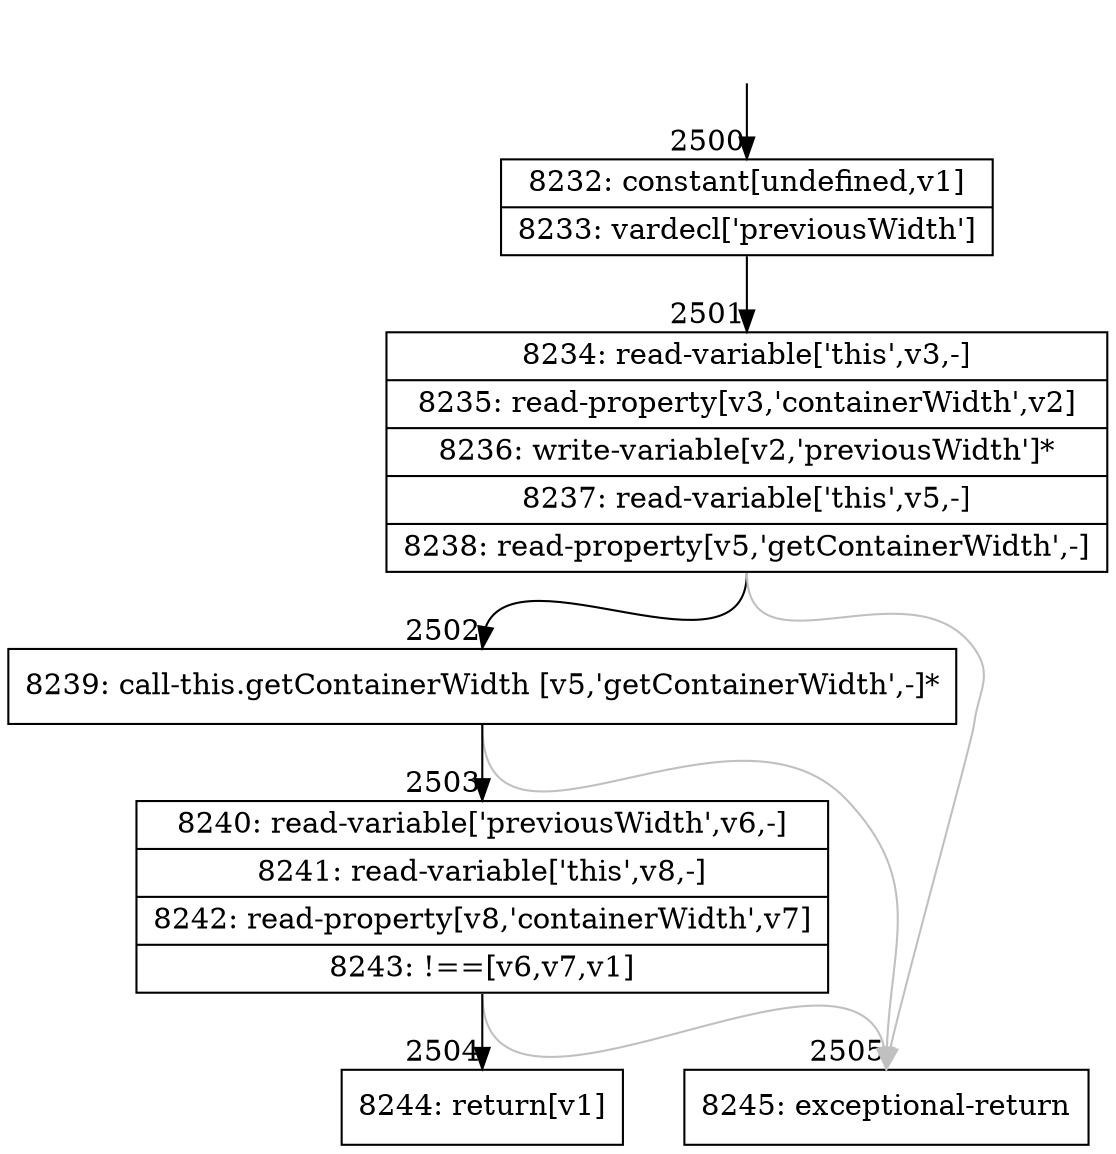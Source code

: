 digraph {
rankdir="TD"
BB_entry228[shape=none,label=""];
BB_entry228 -> BB2500 [tailport=s, headport=n, headlabel="    2500"]
BB2500 [shape=record label="{8232: constant[undefined,v1]|8233: vardecl['previousWidth']}" ] 
BB2500 -> BB2501 [tailport=s, headport=n, headlabel="      2501"]
BB2501 [shape=record label="{8234: read-variable['this',v3,-]|8235: read-property[v3,'containerWidth',v2]|8236: write-variable[v2,'previousWidth']*|8237: read-variable['this',v5,-]|8238: read-property[v5,'getContainerWidth',-]}" ] 
BB2501 -> BB2502 [tailport=s, headport=n, headlabel="      2502"]
BB2501 -> BB2505 [tailport=s, headport=n, color=gray, headlabel="      2505"]
BB2502 [shape=record label="{8239: call-this.getContainerWidth [v5,'getContainerWidth',-]*}" ] 
BB2502 -> BB2503 [tailport=s, headport=n, headlabel="      2503"]
BB2502 -> BB2505 [tailport=s, headport=n, color=gray]
BB2503 [shape=record label="{8240: read-variable['previousWidth',v6,-]|8241: read-variable['this',v8,-]|8242: read-property[v8,'containerWidth',v7]|8243: !==[v6,v7,v1]}" ] 
BB2503 -> BB2504 [tailport=s, headport=n, headlabel="      2504"]
BB2503 -> BB2505 [tailport=s, headport=n, color=gray]
BB2504 [shape=record label="{8244: return[v1]}" ] 
BB2505 [shape=record label="{8245: exceptional-return}" ] 
//#$~ 3424
}
